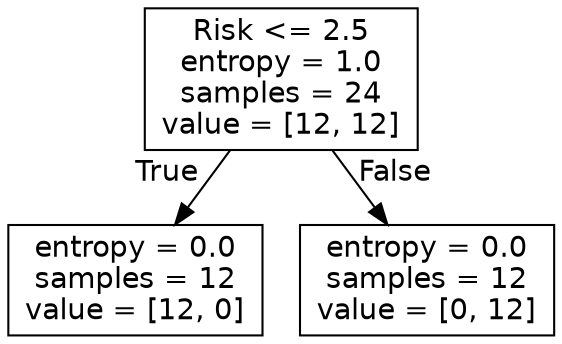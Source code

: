 digraph Tree {
node [shape=box, fontname="helvetica"] ;
edge [fontname="helvetica"] ;
0 [label="Risk <= 2.5\nentropy = 1.0\nsamples = 24\nvalue = [12, 12]"] ;
1 [label="entropy = 0.0\nsamples = 12\nvalue = [12, 0]"] ;
0 -> 1 [labeldistance=2.5, labelangle=45, headlabel="True"] ;
2 [label="entropy = 0.0\nsamples = 12\nvalue = [0, 12]"] ;
0 -> 2 [labeldistance=2.5, labelangle=-45, headlabel="False"] ;
}